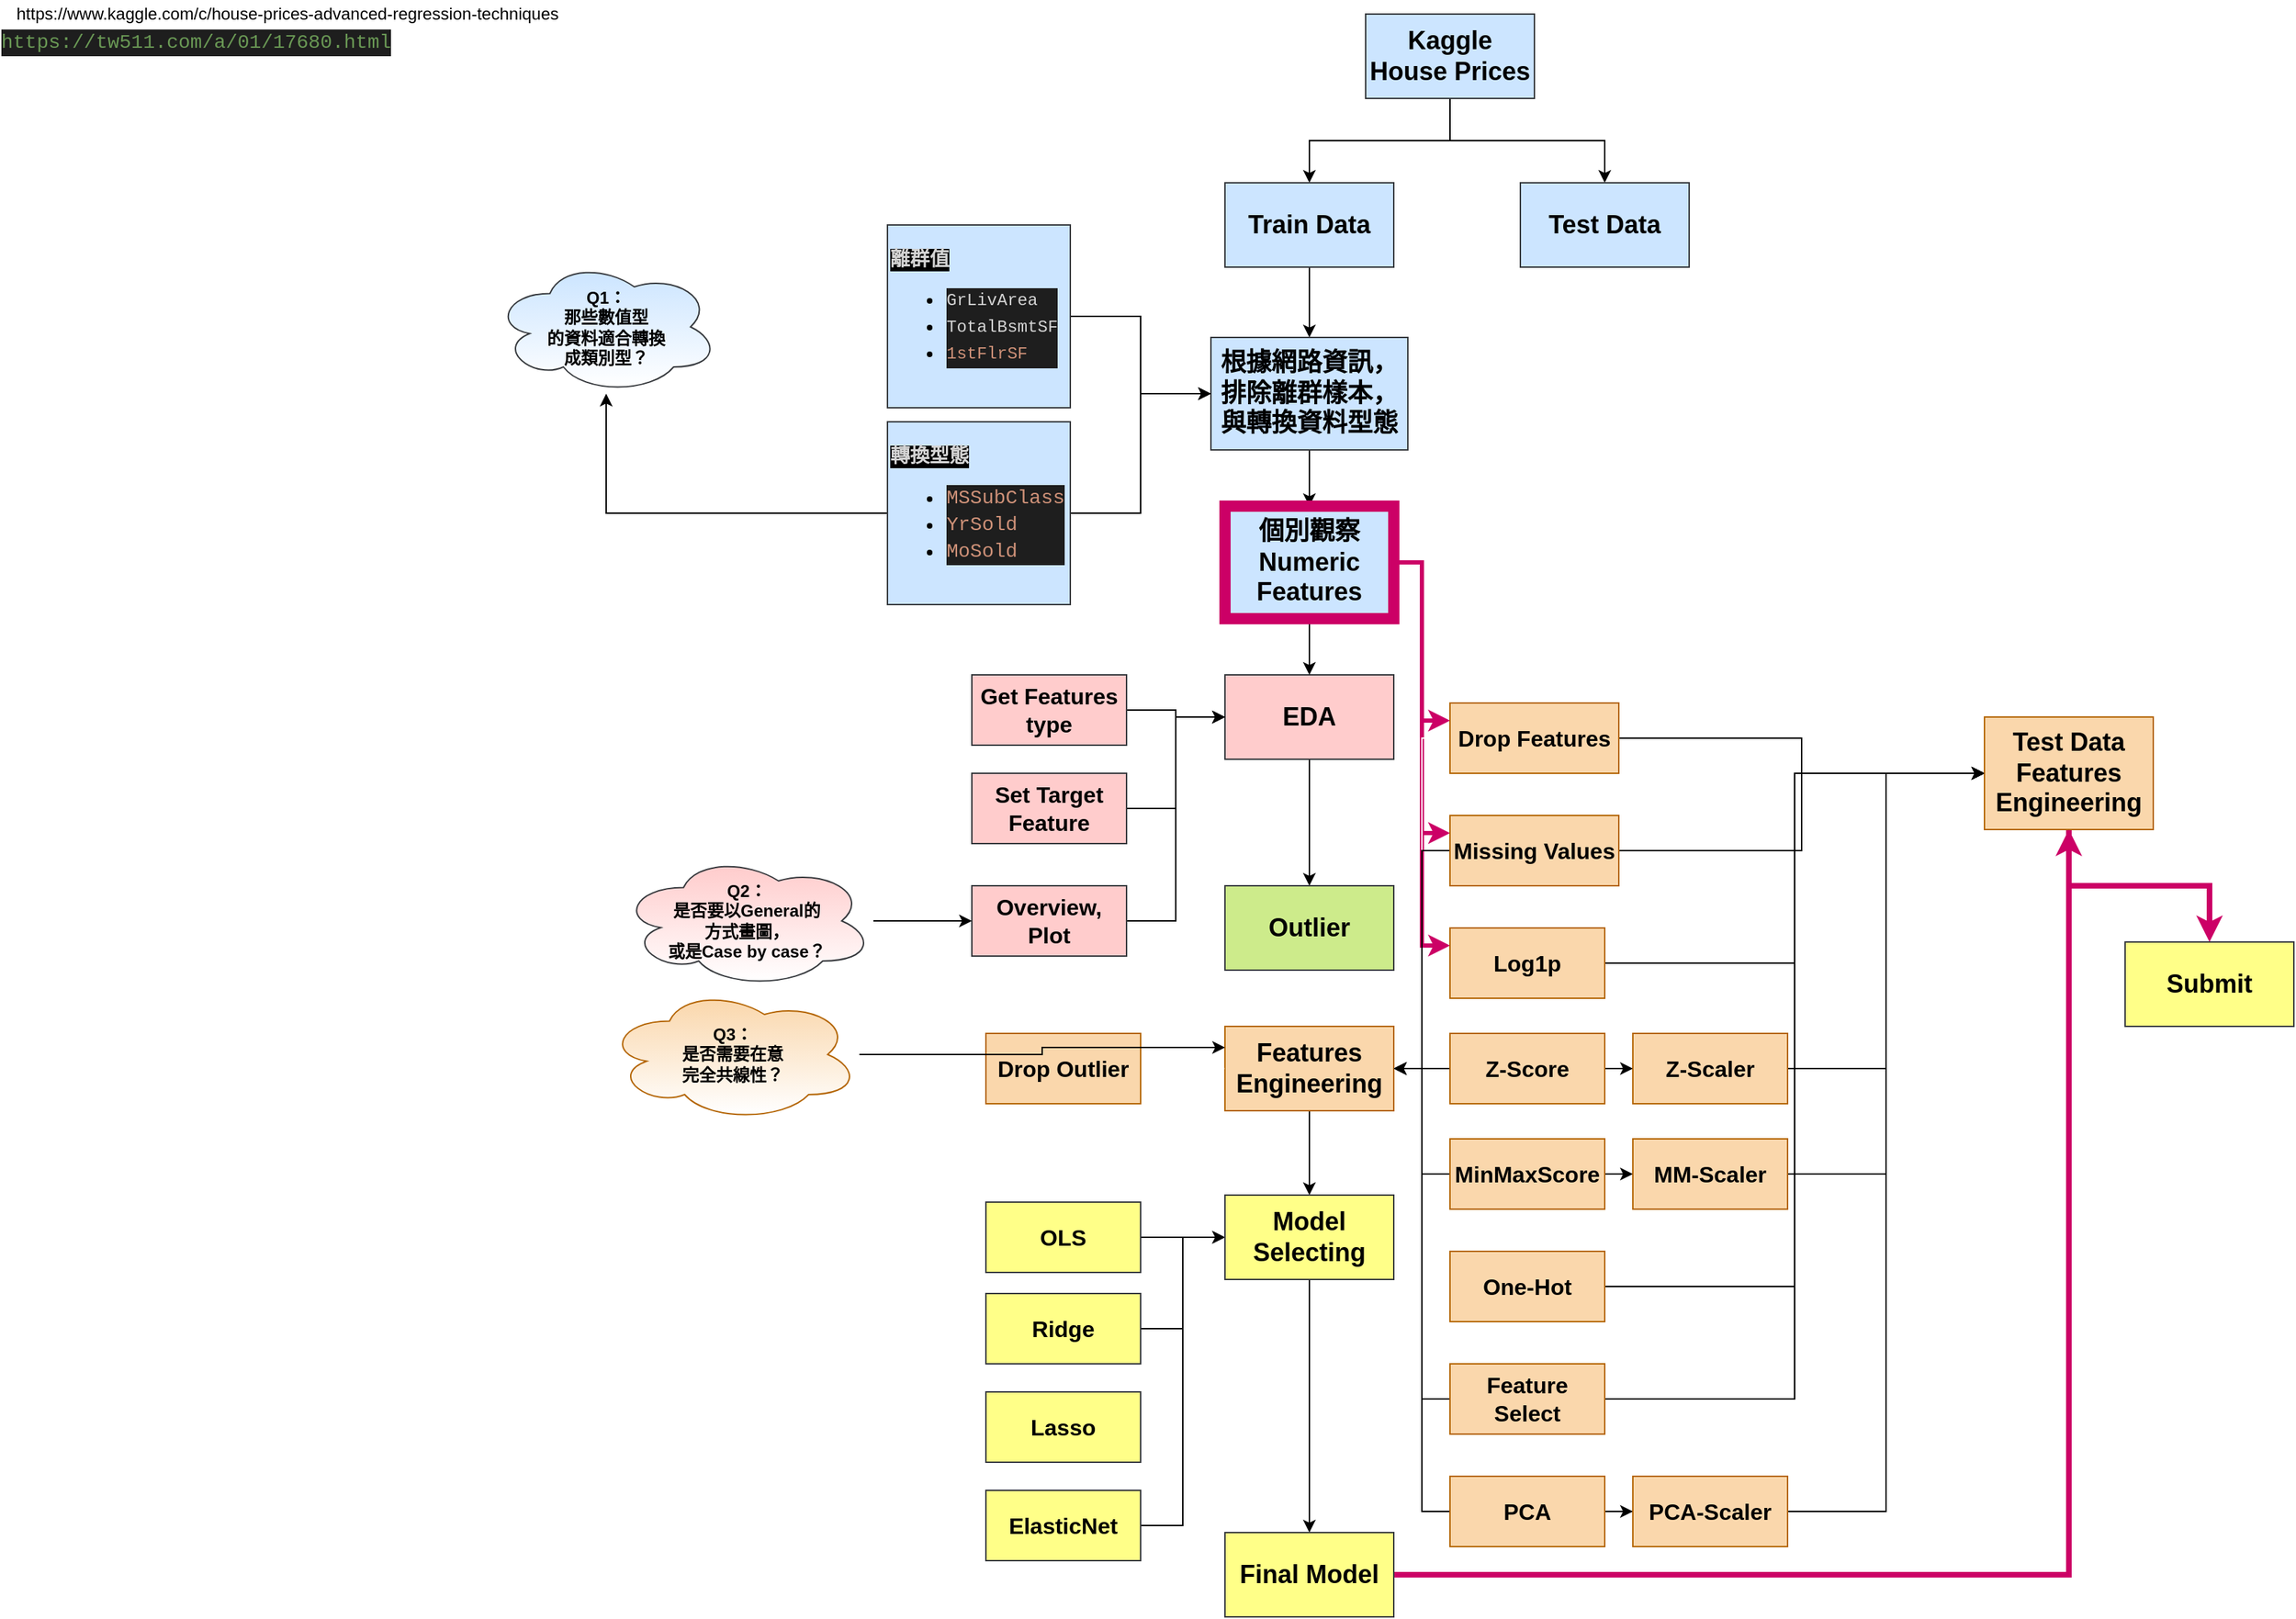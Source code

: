 <mxfile>
    <diagram id="XGbP93UzA56Myx7sGUGR" name="Page-1">
        <mxGraphModel dx="1491" dy="506" grid="1" gridSize="10" guides="1" tooltips="1" connect="1" arrows="1" fold="1" page="1" pageScale="1" pageWidth="827" pageHeight="1169" math="0" shadow="0">
            <root>
                <mxCell id="0"/>
                <mxCell id="1" parent="0"/>
                <mxCell id="8" style="edgeStyle=orthogonalEdgeStyle;rounded=0;orthogonalLoop=1;jettySize=auto;html=1;" parent="1" source="2" target="6" edge="1">
                    <mxGeometry relative="1" as="geometry"/>
                </mxCell>
                <mxCell id="9" style="edgeStyle=orthogonalEdgeStyle;rounded=0;orthogonalLoop=1;jettySize=auto;html=1;" parent="1" source="2" target="7" edge="1">
                    <mxGeometry relative="1" as="geometry"/>
                </mxCell>
                <mxCell id="2" value="&lt;font color=&quot;#000000&quot; size=&quot;1&quot;&gt;&lt;b style=&quot;font-size: 18px&quot;&gt;Kaggle&lt;br&gt;House Prices&lt;br&gt;&lt;/b&gt;&lt;/font&gt;" style="rounded=0;whiteSpace=wrap;html=1;fillColor=#cce5ff;strokeColor=#36393d;" parent="1" vertex="1">
                    <mxGeometry x="140" y="20" width="120" height="60" as="geometry"/>
                </mxCell>
                <mxCell id="12" value="" style="edgeStyle=orthogonalEdgeStyle;rounded=0;orthogonalLoop=1;jettySize=auto;html=1;" parent="1" source="6" target="11" edge="1">
                    <mxGeometry relative="1" as="geometry"/>
                </mxCell>
                <mxCell id="6" value="&lt;font color=&quot;#000000&quot; size=&quot;1&quot;&gt;&lt;b style=&quot;font-size: 18px&quot;&gt;Train Data&lt;br&gt;&lt;/b&gt;&lt;/font&gt;" style="rounded=0;whiteSpace=wrap;html=1;fillColor=#cce5ff;strokeColor=#36393d;" parent="1" vertex="1">
                    <mxGeometry x="40" y="140" width="120" height="60" as="geometry"/>
                </mxCell>
                <mxCell id="74" style="edgeStyle=orthogonalEdgeStyle;rounded=0;orthogonalLoop=1;jettySize=auto;html=1;strokeWidth=1;strokeColor=#FFFFFF;" parent="1" source="7" target="72" edge="1">
                    <mxGeometry relative="1" as="geometry"/>
                </mxCell>
                <mxCell id="7" value="&lt;font color=&quot;#000000&quot; size=&quot;1&quot;&gt;&lt;b style=&quot;font-size: 18px&quot;&gt;Test Data&lt;br&gt;&lt;/b&gt;&lt;/font&gt;" style="rounded=0;whiteSpace=wrap;html=1;fillColor=#cce5ff;strokeColor=#36393d;" parent="1" vertex="1">
                    <mxGeometry x="250" y="140" width="120" height="60" as="geometry"/>
                </mxCell>
                <mxCell id="32" value="" style="edgeStyle=orthogonalEdgeStyle;rounded=0;orthogonalLoop=1;jettySize=auto;html=1;" parent="1" source="11" target="31" edge="1">
                    <mxGeometry relative="1" as="geometry"/>
                </mxCell>
                <mxCell id="11" value="&lt;div&gt;&lt;b style=&quot;color: rgb(0 , 0 , 0) ; font-size: 18px&quot;&gt;根據網路資訊，排除離群樣本，&lt;/b&gt;&lt;/div&gt;&lt;div&gt;&lt;b style=&quot;color: rgb(0 , 0 , 0) ; font-size: 18px&quot;&gt;與轉換資料型態&lt;/b&gt;&lt;/div&gt;" style="rounded=0;whiteSpace=wrap;html=1;fillColor=#cce5ff;strokeColor=#36393d;align=center;" parent="1" vertex="1">
                    <mxGeometry x="30" y="250" width="140" height="80" as="geometry"/>
                </mxCell>
                <mxCell id="22" style="edgeStyle=orthogonalEdgeStyle;rounded=0;orthogonalLoop=1;jettySize=auto;html=1;" parent="1" source="14" target="11" edge="1">
                    <mxGeometry relative="1" as="geometry"/>
                </mxCell>
                <mxCell id="14" value="&lt;div&gt;&lt;/div&gt;&lt;font color=&quot;#d4d4d4&quot; face=&quot;consolas, courier new, monospace&quot;&gt;&lt;font style=&quot;font-size: 14px&quot;&gt;&lt;b style=&quot;background-color: rgb(0 , 0 , 0)&quot;&gt;離群值&lt;/b&gt;&lt;/font&gt;&lt;br&gt;&lt;/font&gt;&lt;ul&gt;&lt;li&gt;&lt;div style=&quot;color: rgb(212 , 212 , 212) ; background-color: rgb(30 , 30 , 30) ; font-family: &amp;#34;consolas&amp;#34; , &amp;#34;courier new&amp;#34; , monospace ; line-height: 19px&quot;&gt;GrLivArea&lt;/div&gt;&lt;/li&gt;&lt;li&gt;&lt;div style=&quot;color: rgb(212 , 212 , 212) ; background-color: rgb(30 , 30 , 30) ; font-family: &amp;#34;consolas&amp;#34; , &amp;#34;courier new&amp;#34; , monospace ; line-height: 19px&quot;&gt;&lt;div style=&quot;font-family: &amp;#34;consolas&amp;#34; , &amp;#34;courier new&amp;#34; , monospace ; line-height: 19px&quot;&gt;TotalBsmtSF&lt;/div&gt;&lt;/div&gt;&lt;/li&gt;&lt;li&gt;&lt;div style=&quot;font-family: &amp;#34;consolas&amp;#34; , &amp;#34;courier new&amp;#34; , monospace ; line-height: 19px&quot;&gt;&lt;div style=&quot;color: rgb(212 , 212 , 212) ; background-color: rgb(30 , 30 , 30) ; line-height: 19px&quot;&gt;&lt;span style=&quot;color: #ce9178&quot;&gt;1stFlrSF&lt;/span&gt;&lt;/div&gt;&lt;/div&gt;&lt;/li&gt;&lt;/ul&gt;" style="rounded=0;whiteSpace=wrap;html=1;fillColor=#cce5ff;strokeColor=#36393d;align=left;" parent="1" vertex="1">
                    <mxGeometry x="-200" y="170" width="130" height="130" as="geometry"/>
                </mxCell>
                <mxCell id="19" style="edgeStyle=orthogonalEdgeStyle;rounded=0;orthogonalLoop=1;jettySize=auto;html=1;" parent="1" source="16" target="18" edge="1">
                    <mxGeometry relative="1" as="geometry"/>
                </mxCell>
                <mxCell id="23" style="edgeStyle=orthogonalEdgeStyle;rounded=0;orthogonalLoop=1;jettySize=auto;html=1;entryX=0;entryY=0.5;entryDx=0;entryDy=0;" parent="1" source="16" target="11" edge="1">
                    <mxGeometry relative="1" as="geometry"/>
                </mxCell>
                <mxCell id="16" value="&lt;div&gt;&lt;/div&gt;&lt;font color=&quot;#d4d4d4&quot; face=&quot;consolas, courier new, monospace&quot;&gt;&lt;span style=&quot;font-size: 14px ; background-color: rgb(0 , 0 , 0)&quot;&gt;&lt;b&gt;轉換型態&lt;/b&gt;&lt;/span&gt;&lt;br&gt;&lt;/font&gt;&lt;ul&gt;&lt;li&gt;&lt;div style=&quot;color: rgb(212 , 212 , 212) ; background-color: rgb(30 , 30 , 30) ; font-family: &amp;#34;consolas&amp;#34; , &amp;#34;courier new&amp;#34; , monospace ; line-height: 19px&quot;&gt;&lt;div style=&quot;font-family: &amp;#34;consolas&amp;#34; , &amp;#34;courier new&amp;#34; , monospace ; font-size: 14px ; line-height: 19px&quot;&gt;&lt;span style=&quot;color: #ce9178&quot;&gt;MSSubClass&lt;/span&gt;&lt;/div&gt;&lt;/div&gt;&lt;/li&gt;&lt;li&gt;&lt;div style=&quot;color: rgb(212 , 212 , 212) ; background-color: rgb(30 , 30 , 30) ; font-family: &amp;#34;consolas&amp;#34; , &amp;#34;courier new&amp;#34; , monospace ; line-height: 19px&quot;&gt;&lt;div style=&quot;font-family: &amp;#34;consolas&amp;#34; , &amp;#34;courier new&amp;#34; , monospace ; line-height: 19px&quot;&gt;&lt;div style=&quot;font-family: &amp;#34;consolas&amp;#34; , &amp;#34;courier new&amp;#34; , monospace ; font-size: 14px ; line-height: 19px&quot;&gt;&lt;span style=&quot;color: #ce9178&quot;&gt;YrSold&lt;/span&gt;&lt;/div&gt;&lt;/div&gt;&lt;/div&gt;&lt;/li&gt;&lt;li&gt;&lt;div style=&quot;font-family: &amp;#34;consolas&amp;#34; , &amp;#34;courier new&amp;#34; , monospace ; line-height: 19px&quot;&gt;&lt;div style=&quot;color: rgb(212 , 212 , 212) ; background-color: rgb(30 , 30 , 30) ; line-height: 19px&quot;&gt;&lt;div style=&quot;font-family: &amp;#34;consolas&amp;#34; , &amp;#34;courier new&amp;#34; , monospace ; font-size: 14px ; line-height: 19px&quot;&gt;&lt;span style=&quot;color: #ce9178&quot;&gt;MoSold&lt;/span&gt;&lt;/div&gt;&lt;/div&gt;&lt;/div&gt;&lt;/li&gt;&lt;/ul&gt;" style="rounded=0;whiteSpace=wrap;html=1;fillColor=#cce5ff;strokeColor=#36393d;align=left;" parent="1" vertex="1">
                    <mxGeometry x="-200" y="310" width="130" height="130" as="geometry"/>
                </mxCell>
                <mxCell id="18" value="&lt;font color=&quot;#000000&quot;&gt;&lt;b&gt;Q1：&lt;br&gt;那些數值型&lt;br&gt;的資料適合轉換&lt;br&gt;成類別型？&lt;br&gt;&lt;/b&gt;&lt;/font&gt;" style="ellipse;shape=cloud;whiteSpace=wrap;html=1;rounded=0;strokeColor=#36393d;fillColor=#cce5ff;gradientColor=#ffffff;" parent="1" vertex="1">
                    <mxGeometry x="-480" y="195" width="160" height="95" as="geometry"/>
                </mxCell>
                <mxCell id="38" style="edgeStyle=orthogonalEdgeStyle;rounded=0;orthogonalLoop=1;jettySize=auto;html=1;" parent="1" source="20" target="37" edge="1">
                    <mxGeometry relative="1" as="geometry"/>
                </mxCell>
                <mxCell id="20" value="&lt;font color=&quot;#000000&quot; size=&quot;1&quot;&gt;&lt;b style=&quot;font-size: 18px&quot;&gt;EDA&lt;br&gt;&lt;/b&gt;&lt;/font&gt;" style="rounded=0;whiteSpace=wrap;html=1;fillColor=#ffcccc;strokeColor=#36393d;" parent="1" vertex="1">
                    <mxGeometry x="40" y="490" width="120" height="60" as="geometry"/>
                </mxCell>
                <mxCell id="34" value="" style="edgeStyle=orthogonalEdgeStyle;rounded=0;orthogonalLoop=1;jettySize=auto;html=1;" parent="1" source="26" target="20" edge="1">
                    <mxGeometry relative="1" as="geometry"/>
                </mxCell>
                <mxCell id="26" value="&lt;font color=&quot;#000000&quot; style=&quot;font-size: 16px&quot;&gt;&lt;b&gt;Get Features&lt;br&gt;type&lt;br&gt;&lt;/b&gt;&lt;/font&gt;" style="rounded=0;whiteSpace=wrap;html=1;fillColor=#ffcccc;strokeColor=#36393d;" parent="1" vertex="1">
                    <mxGeometry x="-140" y="490" width="110" height="50" as="geometry"/>
                </mxCell>
                <mxCell id="35" style="edgeStyle=orthogonalEdgeStyle;rounded=0;orthogonalLoop=1;jettySize=auto;html=1;entryX=0;entryY=0.5;entryDx=0;entryDy=0;" parent="1" source="27" target="20" edge="1">
                    <mxGeometry relative="1" as="geometry"/>
                </mxCell>
                <mxCell id="27" value="&lt;font color=&quot;#000000&quot; style=&quot;font-size: 16px&quot;&gt;&lt;b&gt;Set Target Feature&lt;br&gt;&lt;/b&gt;&lt;/font&gt;" style="rounded=0;whiteSpace=wrap;html=1;fillColor=#ffcccc;strokeColor=#36393d;" parent="1" vertex="1">
                    <mxGeometry x="-140" y="560" width="110" height="50" as="geometry"/>
                </mxCell>
                <mxCell id="36" style="edgeStyle=orthogonalEdgeStyle;rounded=0;orthogonalLoop=1;jettySize=auto;html=1;entryX=0;entryY=0.5;entryDx=0;entryDy=0;" parent="1" source="28" target="20" edge="1">
                    <mxGeometry relative="1" as="geometry"/>
                </mxCell>
                <mxCell id="28" value="&lt;font color=&quot;#000000&quot; style=&quot;font-size: 16px&quot;&gt;&lt;b&gt;Overview,&lt;br&gt;Plot&lt;br&gt;&lt;/b&gt;&lt;/font&gt;" style="rounded=0;whiteSpace=wrap;html=1;fillColor=#ffcccc;strokeColor=#36393d;" parent="1" vertex="1">
                    <mxGeometry x="-140" y="640" width="110" height="50" as="geometry"/>
                </mxCell>
                <mxCell id="30" value="" style="edgeStyle=orthogonalEdgeStyle;rounded=0;orthogonalLoop=1;jettySize=auto;html=1;" parent="1" source="29" target="28" edge="1">
                    <mxGeometry relative="1" as="geometry"/>
                </mxCell>
                <mxCell id="29" value="&lt;font color=&quot;#000000&quot;&gt;&lt;b&gt;Q2：&lt;br&gt;是否要以General的&lt;br&gt;方式畫圖，&lt;br&gt;或是Case by case？&lt;br&gt;&lt;/b&gt;&lt;/font&gt;" style="ellipse;shape=cloud;whiteSpace=wrap;html=1;rounded=0;strokeColor=#36393d;fillColor=#ffcccc;gradientColor=#ffffff;" parent="1" vertex="1">
                    <mxGeometry x="-390" y="617.5" width="180" height="95" as="geometry"/>
                </mxCell>
                <mxCell id="33" value="" style="edgeStyle=orthogonalEdgeStyle;rounded=0;orthogonalLoop=1;jettySize=auto;html=1;" parent="1" source="31" target="20" edge="1">
                    <mxGeometry relative="1" as="geometry"/>
                </mxCell>
                <mxCell id="69" style="edgeStyle=orthogonalEdgeStyle;rounded=0;orthogonalLoop=1;jettySize=auto;html=1;entryX=0;entryY=0.25;entryDx=0;entryDy=0;strokeColor=#CC0066;strokeWidth=3;" parent="1" source="31" target="59" edge="1">
                    <mxGeometry relative="1" as="geometry"/>
                </mxCell>
                <mxCell id="70" style="edgeStyle=orthogonalEdgeStyle;rounded=0;orthogonalLoop=1;jettySize=auto;html=1;entryX=0;entryY=0.25;entryDx=0;entryDy=0;strokeColor=#CC0066;strokeWidth=3;" parent="1" source="31" target="41" edge="1">
                    <mxGeometry relative="1" as="geometry"/>
                </mxCell>
                <mxCell id="73" style="edgeStyle=orthogonalEdgeStyle;rounded=0;orthogonalLoop=1;jettySize=auto;html=1;entryX=0;entryY=0.25;entryDx=0;entryDy=0;strokeColor=#CC0066;strokeWidth=3;" parent="1" source="31" target="44" edge="1">
                    <mxGeometry relative="1" as="geometry"/>
                </mxCell>
                <mxCell id="31" value="&lt;font color=&quot;#000000&quot; size=&quot;1&quot;&gt;&lt;b style=&quot;font-size: 18px&quot;&gt;個別觀察Numeric Features&lt;br&gt;&lt;/b&gt;&lt;/font&gt;" style="rounded=0;whiteSpace=wrap;html=1;fillColor=#cce5ff;strokeWidth=8;strokeColor=#CC0066;" parent="1" vertex="1">
                    <mxGeometry x="40" y="370" width="120" height="80" as="geometry"/>
                </mxCell>
                <mxCell id="89" value="" style="edgeStyle=orthogonalEdgeStyle;rounded=0;orthogonalLoop=1;jettySize=auto;html=1;strokeColor=#FFFFFF;strokeWidth=1;" parent="1" source="37" target="39" edge="1">
                    <mxGeometry relative="1" as="geometry"/>
                </mxCell>
                <mxCell id="37" value="&lt;font color=&quot;#000000&quot; size=&quot;1&quot;&gt;&lt;b style=&quot;font-size: 18px&quot;&gt;Outlier&lt;br&gt;&lt;/b&gt;&lt;/font&gt;" style="rounded=0;whiteSpace=wrap;html=1;fillColor=#cdeb8b;strokeColor=#36393d;" parent="1" vertex="1">
                    <mxGeometry x="40" y="640" width="120" height="60" as="geometry"/>
                </mxCell>
                <mxCell id="91" value="" style="edgeStyle=orthogonalEdgeStyle;rounded=0;orthogonalLoop=1;jettySize=auto;html=1;strokeWidth=1;" parent="1" source="39" target="90" edge="1">
                    <mxGeometry relative="1" as="geometry"/>
                </mxCell>
                <mxCell id="39" value="&lt;font color=&quot;#000000&quot; size=&quot;1&quot;&gt;&lt;b style=&quot;font-size: 18px&quot;&gt;Features Engineering&lt;br&gt;&lt;/b&gt;&lt;/font&gt;" style="rounded=0;whiteSpace=wrap;html=1;fillColor=#fad7ac;strokeColor=#b46504;" parent="1" vertex="1">
                    <mxGeometry x="40" y="740" width="120" height="60" as="geometry"/>
                </mxCell>
                <mxCell id="48" style="edgeStyle=orthogonalEdgeStyle;rounded=0;orthogonalLoop=1;jettySize=auto;html=1;entryX=0;entryY=0.5;entryDx=0;entryDy=0;strokeWidth=1;strokeColor=#FFFFFF;" parent="1" source="40" target="39" edge="1">
                    <mxGeometry relative="1" as="geometry"/>
                </mxCell>
                <mxCell id="40" value="&lt;font color=&quot;#000000&quot; style=&quot;font-size: 16px&quot;&gt;&lt;b&gt;Drop Outlier&lt;br&gt;&lt;/b&gt;&lt;/font&gt;" style="rounded=0;whiteSpace=wrap;html=1;fillColor=#fad7ac;strokeColor=#b46504;" parent="1" vertex="1">
                    <mxGeometry x="-130" y="745" width="110" height="50" as="geometry"/>
                </mxCell>
                <mxCell id="66" style="edgeStyle=orthogonalEdgeStyle;rounded=0;orthogonalLoop=1;jettySize=auto;html=1;entryX=1;entryY=0.5;entryDx=0;entryDy=0;strokeColor=#FFFFFF;strokeWidth=1;" parent="1" source="41" target="39" edge="1">
                    <mxGeometry relative="1" as="geometry"/>
                </mxCell>
                <mxCell id="75" style="edgeStyle=orthogonalEdgeStyle;rounded=0;orthogonalLoop=1;jettySize=auto;html=1;entryX=0;entryY=0.5;entryDx=0;entryDy=0;strokeWidth=1;" parent="1" source="41" target="72" edge="1">
                    <mxGeometry relative="1" as="geometry"/>
                </mxCell>
                <mxCell id="41" value="&lt;font color=&quot;#000000&quot; style=&quot;font-size: 16px&quot;&gt;&lt;b&gt;Drop Features&lt;br&gt;&lt;/b&gt;&lt;/font&gt;" style="rounded=0;whiteSpace=wrap;html=1;fillColor=#fad7ac;strokeColor=#b46504;" parent="1" vertex="1">
                    <mxGeometry x="200" y="510" width="120" height="50" as="geometry"/>
                </mxCell>
                <mxCell id="68" style="edgeStyle=orthogonalEdgeStyle;rounded=0;orthogonalLoop=1;jettySize=auto;html=1;entryX=1;entryY=0.5;entryDx=0;entryDy=0;strokeColor=#FFFFFF;strokeWidth=1;" parent="1" source="44" target="39" edge="1">
                    <mxGeometry relative="1" as="geometry"/>
                </mxCell>
                <mxCell id="78" style="edgeStyle=orthogonalEdgeStyle;rounded=0;orthogonalLoop=1;jettySize=auto;html=1;entryX=0;entryY=0.5;entryDx=0;entryDy=0;strokeWidth=1;" parent="1" source="44" target="72" edge="1">
                    <mxGeometry relative="1" as="geometry"/>
                </mxCell>
                <mxCell id="44" value="&lt;font color=&quot;#000000&quot; style=&quot;font-size: 16px&quot;&gt;&lt;b&gt;Log1p&lt;br&gt;&lt;/b&gt;&lt;/font&gt;" style="rounded=0;whiteSpace=wrap;html=1;fillColor=#fad7ac;strokeColor=#b46504;" parent="1" vertex="1">
                    <mxGeometry x="200" y="670" width="110" height="50" as="geometry"/>
                </mxCell>
                <mxCell id="53" value="" style="edgeStyle=orthogonalEdgeStyle;rounded=0;orthogonalLoop=1;jettySize=auto;html=1;strokeWidth=1;" parent="1" source="51" target="39" edge="1">
                    <mxGeometry relative="1" as="geometry"/>
                </mxCell>
                <mxCell id="57" value="" style="edgeStyle=orthogonalEdgeStyle;rounded=0;orthogonalLoop=1;jettySize=auto;html=1;strokeWidth=1;" parent="1" source="51" target="55" edge="1">
                    <mxGeometry relative="1" as="geometry"/>
                </mxCell>
                <mxCell id="51" value="&lt;font color=&quot;#000000&quot; style=&quot;font-size: 16px&quot;&gt;&lt;b&gt;Z-Score&lt;br&gt;&lt;/b&gt;&lt;/font&gt;" style="rounded=0;whiteSpace=wrap;html=1;fillColor=#fad7ac;strokeColor=#b46504;" parent="1" vertex="1">
                    <mxGeometry x="200" y="745" width="110" height="50" as="geometry"/>
                </mxCell>
                <mxCell id="54" style="edgeStyle=orthogonalEdgeStyle;rounded=0;orthogonalLoop=1;jettySize=auto;html=1;entryX=1;entryY=0.5;entryDx=0;entryDy=0;strokeWidth=1;" parent="1" source="52" target="39" edge="1">
                    <mxGeometry relative="1" as="geometry"/>
                </mxCell>
                <mxCell id="58" value="" style="edgeStyle=orthogonalEdgeStyle;rounded=0;orthogonalLoop=1;jettySize=auto;html=1;strokeWidth=1;" parent="1" source="52" target="56" edge="1">
                    <mxGeometry relative="1" as="geometry"/>
                </mxCell>
                <mxCell id="52" value="&lt;font color=&quot;#000000&quot; style=&quot;font-size: 16px&quot;&gt;&lt;b&gt;MinMaxScore&lt;br&gt;&lt;/b&gt;&lt;/font&gt;" style="rounded=0;whiteSpace=wrap;html=1;fillColor=#fad7ac;strokeColor=#b46504;" parent="1" vertex="1">
                    <mxGeometry x="200" y="820" width="110" height="50" as="geometry"/>
                </mxCell>
                <mxCell id="79" style="edgeStyle=orthogonalEdgeStyle;rounded=0;orthogonalLoop=1;jettySize=auto;html=1;entryX=0;entryY=0.5;entryDx=0;entryDy=0;strokeWidth=1;" parent="1" source="55" target="72" edge="1">
                    <mxGeometry relative="1" as="geometry"/>
                </mxCell>
                <mxCell id="55" value="&lt;font color=&quot;#000000&quot; style=&quot;font-size: 16px&quot;&gt;&lt;b&gt;Z-Scaler&lt;br&gt;&lt;/b&gt;&lt;/font&gt;" style="rounded=0;whiteSpace=wrap;html=1;fillColor=#fad7ac;strokeColor=#b46504;" parent="1" vertex="1">
                    <mxGeometry x="330" y="745" width="110" height="50" as="geometry"/>
                </mxCell>
                <mxCell id="80" style="edgeStyle=orthogonalEdgeStyle;rounded=0;orthogonalLoop=1;jettySize=auto;html=1;entryX=0;entryY=0.5;entryDx=0;entryDy=0;strokeWidth=1;" parent="1" source="56" target="72" edge="1">
                    <mxGeometry relative="1" as="geometry"/>
                </mxCell>
                <mxCell id="56" value="&lt;font color=&quot;#000000&quot; style=&quot;font-size: 16px&quot;&gt;&lt;b&gt;MM-Scaler&lt;br&gt;&lt;/b&gt;&lt;/font&gt;" style="rounded=0;whiteSpace=wrap;html=1;fillColor=#fad7ac;strokeColor=#b46504;" parent="1" vertex="1">
                    <mxGeometry x="330" y="820" width="110" height="50" as="geometry"/>
                </mxCell>
                <mxCell id="65" style="edgeStyle=orthogonalEdgeStyle;rounded=0;orthogonalLoop=1;jettySize=auto;html=1;entryX=1;entryY=0.5;entryDx=0;entryDy=0;strokeWidth=1;" parent="1" source="59" target="39" edge="1">
                    <mxGeometry relative="1" as="geometry"/>
                </mxCell>
                <mxCell id="76" style="edgeStyle=orthogonalEdgeStyle;rounded=0;orthogonalLoop=1;jettySize=auto;html=1;strokeWidth=1;" parent="1" source="59" target="72" edge="1">
                    <mxGeometry relative="1" as="geometry"/>
                </mxCell>
                <mxCell id="59" value="&lt;font color=&quot;#000000&quot; style=&quot;font-size: 16px&quot;&gt;&lt;b&gt;Missing Values&lt;br&gt;&lt;/b&gt;&lt;/font&gt;" style="rounded=0;whiteSpace=wrap;html=1;fillColor=#fad7ac;strokeColor=#b46504;" parent="1" vertex="1">
                    <mxGeometry x="200" y="590" width="120" height="50" as="geometry"/>
                </mxCell>
                <mxCell id="63" style="edgeStyle=orthogonalEdgeStyle;rounded=0;orthogonalLoop=1;jettySize=auto;html=1;entryX=1;entryY=0.5;entryDx=0;entryDy=0;strokeColor=#FFFFFF;strokeWidth=1;" parent="1" source="61" target="39" edge="1">
                    <mxGeometry relative="1" as="geometry"/>
                </mxCell>
                <mxCell id="81" style="edgeStyle=orthogonalEdgeStyle;rounded=0;orthogonalLoop=1;jettySize=auto;html=1;entryX=0;entryY=0.5;entryDx=0;entryDy=0;strokeWidth=1;" parent="1" source="61" target="72" edge="1">
                    <mxGeometry relative="1" as="geometry"/>
                </mxCell>
                <mxCell id="61" value="&lt;font color=&quot;#000000&quot; style=&quot;font-size: 16px&quot;&gt;&lt;b&gt;One-Hot&lt;br&gt;&lt;/b&gt;&lt;/font&gt;" style="rounded=0;whiteSpace=wrap;html=1;fillColor=#fad7ac;strokeColor=#b46504;" parent="1" vertex="1">
                    <mxGeometry x="200" y="900" width="110" height="50" as="geometry"/>
                </mxCell>
                <mxCell id="64" style="edgeStyle=orthogonalEdgeStyle;rounded=0;orthogonalLoop=1;jettySize=auto;html=1;entryX=1;entryY=0.5;entryDx=0;entryDy=0;strokeWidth=1;" parent="1" source="62" target="39" edge="1">
                    <mxGeometry relative="1" as="geometry"/>
                </mxCell>
                <mxCell id="82" style="edgeStyle=orthogonalEdgeStyle;rounded=0;orthogonalLoop=1;jettySize=auto;html=1;entryX=0;entryY=0.5;entryDx=0;entryDy=0;strokeWidth=1;" parent="1" source="62" target="72" edge="1">
                    <mxGeometry relative="1" as="geometry"/>
                </mxCell>
                <mxCell id="62" value="&lt;font color=&quot;#000000&quot; style=&quot;font-size: 16px&quot;&gt;&lt;b&gt;Feature Select&lt;br&gt;&lt;/b&gt;&lt;/font&gt;" style="rounded=0;whiteSpace=wrap;html=1;fillColor=#fad7ac;strokeColor=#b46504;" parent="1" vertex="1">
                    <mxGeometry x="200" y="980" width="110" height="50" as="geometry"/>
                </mxCell>
                <mxCell id="110" style="edgeStyle=orthogonalEdgeStyle;rounded=0;orthogonalLoop=1;jettySize=auto;html=1;entryX=0.5;entryY=0;entryDx=0;entryDy=0;strokeColor=#CC0066;strokeWidth=4;" parent="1" source="72" target="106" edge="1">
                    <mxGeometry relative="1" as="geometry"/>
                </mxCell>
                <mxCell id="72" value="&lt;font color=&quot;#000000&quot; size=&quot;1&quot;&gt;&lt;b style=&quot;font-size: 18px&quot;&gt;Test Data&lt;br&gt;Features Engineering&lt;br&gt;&lt;/b&gt;&lt;/font&gt;" style="rounded=0;whiteSpace=wrap;html=1;fillColor=#fad7ac;strokeColor=#b46504;" parent="1" vertex="1">
                    <mxGeometry x="580" y="520" width="120" height="80" as="geometry"/>
                </mxCell>
                <mxCell id="84" style="edgeStyle=orthogonalEdgeStyle;rounded=0;orthogonalLoop=1;jettySize=auto;html=1;entryX=1;entryY=0.5;entryDx=0;entryDy=0;strokeWidth=1;" parent="1" source="83" target="39" edge="1">
                    <mxGeometry relative="1" as="geometry"/>
                </mxCell>
                <mxCell id="87" value="" style="edgeStyle=orthogonalEdgeStyle;rounded=0;orthogonalLoop=1;jettySize=auto;html=1;strokeWidth=1;" parent="1" source="83" target="86" edge="1">
                    <mxGeometry relative="1" as="geometry"/>
                </mxCell>
                <mxCell id="83" value="&lt;font color=&quot;#000000&quot; style=&quot;font-size: 16px&quot;&gt;&lt;b&gt;PCA&lt;br&gt;&lt;/b&gt;&lt;/font&gt;" style="rounded=0;whiteSpace=wrap;html=1;fillColor=#fad7ac;strokeColor=#b46504;" parent="1" vertex="1">
                    <mxGeometry x="200" y="1060" width="110" height="50" as="geometry"/>
                </mxCell>
                <mxCell id="88" style="edgeStyle=orthogonalEdgeStyle;rounded=0;orthogonalLoop=1;jettySize=auto;html=1;entryX=0;entryY=0.5;entryDx=0;entryDy=0;strokeWidth=1;" parent="1" source="86" target="72" edge="1">
                    <mxGeometry relative="1" as="geometry"/>
                </mxCell>
                <mxCell id="86" value="&lt;font color=&quot;#000000&quot; style=&quot;font-size: 16px&quot;&gt;&lt;b&gt;PCA-Scaler&lt;br&gt;&lt;/b&gt;&lt;/font&gt;" style="rounded=0;whiteSpace=wrap;html=1;fillColor=#fad7ac;strokeColor=#b46504;" parent="1" vertex="1">
                    <mxGeometry x="330" y="1060" width="110" height="50" as="geometry"/>
                </mxCell>
                <mxCell id="104" value="" style="edgeStyle=orthogonalEdgeStyle;rounded=0;orthogonalLoop=1;jettySize=auto;html=1;strokeWidth=1;" parent="1" source="90" target="103" edge="1">
                    <mxGeometry relative="1" as="geometry"/>
                </mxCell>
                <mxCell id="90" value="&lt;font color=&quot;#000000&quot; size=&quot;1&quot;&gt;&lt;b style=&quot;font-size: 18px&quot;&gt;Model&lt;br&gt;Selecting&lt;br&gt;&lt;/b&gt;&lt;/font&gt;" style="rounded=0;whiteSpace=wrap;html=1;fillColor=#ffff88;strokeColor=#36393d;" parent="1" vertex="1">
                    <mxGeometry x="40" y="860" width="120" height="60" as="geometry"/>
                </mxCell>
                <mxCell id="98" value="" style="edgeStyle=orthogonalEdgeStyle;rounded=0;orthogonalLoop=1;jettySize=auto;html=1;strokeWidth=1;" parent="1" source="93" target="90" edge="1">
                    <mxGeometry relative="1" as="geometry"/>
                </mxCell>
                <mxCell id="93" value="&lt;font color=&quot;#000000&quot; style=&quot;font-size: 16px&quot;&gt;&lt;b&gt;OLS&lt;br&gt;&lt;/b&gt;&lt;/font&gt;" style="rounded=0;whiteSpace=wrap;html=1;fillColor=#ffff88;strokeColor=#36393d;" parent="1" vertex="1">
                    <mxGeometry x="-130" y="865" width="110" height="50" as="geometry"/>
                </mxCell>
                <mxCell id="99" style="edgeStyle=orthogonalEdgeStyle;rounded=0;orthogonalLoop=1;jettySize=auto;html=1;entryX=0;entryY=0.5;entryDx=0;entryDy=0;strokeWidth=1;" parent="1" source="94" target="90" edge="1">
                    <mxGeometry relative="1" as="geometry"/>
                </mxCell>
                <mxCell id="94" value="&lt;font color=&quot;#000000&quot; style=&quot;font-size: 16px&quot;&gt;&lt;b&gt;Ridge&lt;br&gt;&lt;/b&gt;&lt;/font&gt;" style="rounded=0;whiteSpace=wrap;html=1;fillColor=#ffff88;strokeColor=#36393d;" parent="1" vertex="1">
                    <mxGeometry x="-130" y="930" width="110" height="50" as="geometry"/>
                </mxCell>
                <mxCell id="100" style="edgeStyle=orthogonalEdgeStyle;rounded=0;orthogonalLoop=1;jettySize=auto;html=1;entryX=0;entryY=0.5;entryDx=0;entryDy=0;strokeColor=#FFFFFF;strokeWidth=1;" parent="1" source="97" target="90" edge="1">
                    <mxGeometry relative="1" as="geometry"/>
                </mxCell>
                <mxCell id="97" value="&lt;font color=&quot;#000000&quot; style=&quot;font-size: 16px&quot;&gt;&lt;b&gt;Lasso&lt;br&gt;&lt;/b&gt;&lt;/font&gt;" style="rounded=0;whiteSpace=wrap;html=1;fillColor=#ffff88;strokeColor=#36393d;" parent="1" vertex="1">
                    <mxGeometry x="-130" y="1000" width="110" height="50" as="geometry"/>
                </mxCell>
                <mxCell id="102" style="edgeStyle=orthogonalEdgeStyle;rounded=0;orthogonalLoop=1;jettySize=auto;html=1;entryX=0;entryY=0.5;entryDx=0;entryDy=0;strokeWidth=1;" parent="1" source="101" target="90" edge="1">
                    <mxGeometry relative="1" as="geometry"/>
                </mxCell>
                <mxCell id="101" value="&lt;font color=&quot;#000000&quot; style=&quot;font-size: 16px&quot;&gt;&lt;b&gt;ElasticNet&lt;br&gt;&lt;/b&gt;&lt;/font&gt;" style="rounded=0;whiteSpace=wrap;html=1;fillColor=#ffff88;strokeColor=#36393d;" parent="1" vertex="1">
                    <mxGeometry x="-130" y="1070" width="110" height="50" as="geometry"/>
                </mxCell>
                <mxCell id="105" style="edgeStyle=orthogonalEdgeStyle;rounded=0;orthogonalLoop=1;jettySize=auto;html=1;entryX=0.5;entryY=1;entryDx=0;entryDy=0;strokeWidth=4;strokeColor=#CC0066;" parent="1" source="103" target="72" edge="1">
                    <mxGeometry relative="1" as="geometry"/>
                </mxCell>
                <mxCell id="103" value="&lt;font color=&quot;#000000&quot; size=&quot;1&quot;&gt;&lt;b style=&quot;font-size: 18px&quot;&gt;Final Model&lt;br&gt;&lt;/b&gt;&lt;/font&gt;" style="rounded=0;whiteSpace=wrap;html=1;fillColor=#ffff88;strokeColor=#36393d;" parent="1" vertex="1">
                    <mxGeometry x="40" y="1100" width="120" height="60" as="geometry"/>
                </mxCell>
                <mxCell id="106" value="&lt;font color=&quot;#000000&quot; size=&quot;1&quot;&gt;&lt;b style=&quot;font-size: 18px&quot;&gt;Submit&lt;br&gt;&lt;/b&gt;&lt;/font&gt;" style="rounded=0;whiteSpace=wrap;html=1;fillColor=#ffff88;strokeColor=#36393d;" parent="1" vertex="1">
                    <mxGeometry x="680" y="680" width="120" height="60" as="geometry"/>
                </mxCell>
                <mxCell id="111" value="https://www.kaggle.com/c/house-prices-advanced-regression-techniques" style="text;html=1;align=center;verticalAlign=middle;resizable=0;points=[];autosize=1;strokeColor=none;" parent="1" vertex="1">
                    <mxGeometry x="-827" y="10" width="400" height="20" as="geometry"/>
                </mxCell>
                <mxCell id="112" value="&lt;div style=&quot;color: rgb(212 , 212 , 212) ; background-color: rgb(30 , 30 , 30) ; font-family: &amp;#34;consolas&amp;#34; , &amp;#34;courier new&amp;#34; , monospace ; font-size: 14px ; line-height: 19px&quot;&gt;&lt;span style=&quot;color: #6a9955&quot;&gt;https://tw511.com/a/01/17680.html&lt;/span&gt;&lt;/div&gt;" style="text;html=1;align=center;verticalAlign=middle;resizable=0;points=[];autosize=1;strokeColor=none;" parent="1" vertex="1">
                    <mxGeometry x="-827" y="30" width="270" height="20" as="geometry"/>
                </mxCell>
                <mxCell id="114" style="edgeStyle=orthogonalEdgeStyle;rounded=0;orthogonalLoop=1;jettySize=auto;html=1;entryX=0;entryY=0.25;entryDx=0;entryDy=0;" parent="1" source="113" target="39" edge="1">
                    <mxGeometry relative="1" as="geometry"/>
                </mxCell>
                <mxCell id="113" value="&lt;font color=&quot;#000000&quot;&gt;&lt;b&gt;Q3：&lt;br&gt;是否需要在意&lt;br&gt;完全共線性？&lt;br&gt;&lt;/b&gt;&lt;/font&gt;" style="ellipse;shape=cloud;whiteSpace=wrap;html=1;rounded=0;strokeColor=#b46504;fillColor=#fad7ac;gradientColor=#ffffff;" parent="1" vertex="1">
                    <mxGeometry x="-400" y="712.5" width="180" height="95" as="geometry"/>
                </mxCell>
            </root>
        </mxGraphModel>
    </diagram>
</mxfile>